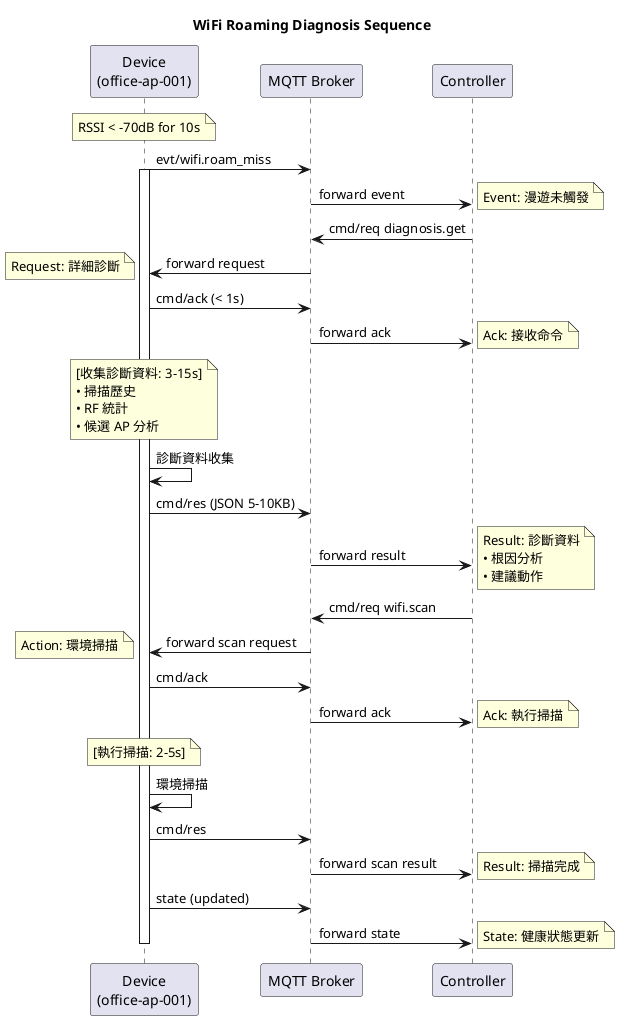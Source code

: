 @startuml
title WiFi Roaming Diagnosis Sequence

participant "Device\n(office-ap-001)" as D
participant "MQTT Broker" as B
participant "Controller" as C

note over D: RSSI < -70dB for 10s

D -> B: evt/wifi.roam_miss
activate D
B -> C: forward event
note right: Event: 漫遊未觸發

C -> B: cmd/req diagnosis.get
B -> D: forward request
note left: Request: 詳細診斷

D -> B: cmd/ack (< 1s)
B -> C: forward ack
note right: Ack: 接收命令

note over D: [收集診斷資料: 3-15s]\n• 掃描歷史\n• RF 統計\n• 候選 AP 分析
D -> D: 診斷資料收集

D -> B: cmd/res (JSON 5-10KB)
B -> C: forward result
note right: Result: 診斷資料\n• 根因分析\n• 建議動作

C -> B: cmd/req wifi.scan
B -> D: forward scan request
note left: Action: 環境掃描

D -> B: cmd/ack
B -> C: forward ack
note right: Ack: 執行掃描

note over D: [執行掃描: 2-5s]
D -> D: 環境掃描

D -> B: cmd/res
B -> C: forward scan result
note right: Result: 掃描完成

D -> B: state (updated)
B -> C: forward state
note right: State: 健康狀態更新

deactivate D
@enduml